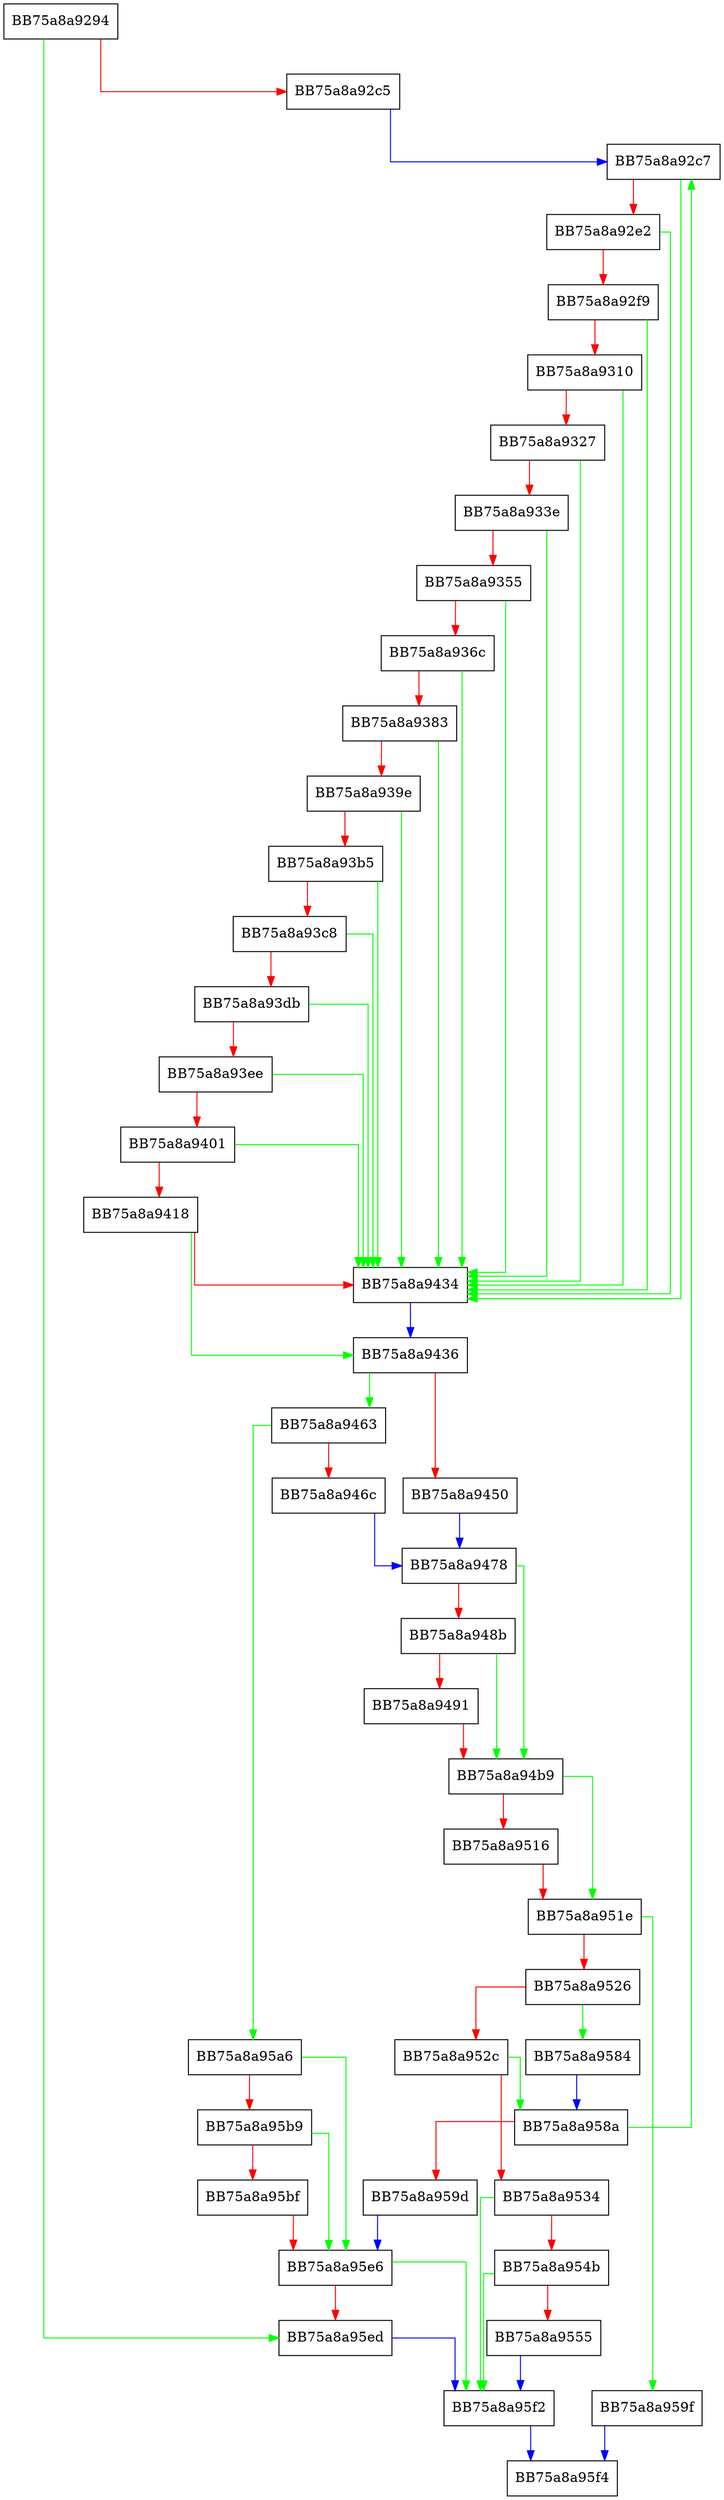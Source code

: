 digraph ResScanForCurrentUser {
  node [shape="box"];
  graph [splines=ortho];
  BB75a8a9294 -> BB75a8a95ed [color="green"];
  BB75a8a9294 -> BB75a8a92c5 [color="red"];
  BB75a8a92c5 -> BB75a8a92c7 [color="blue"];
  BB75a8a92c7 -> BB75a8a9434 [color="green"];
  BB75a8a92c7 -> BB75a8a92e2 [color="red"];
  BB75a8a92e2 -> BB75a8a9434 [color="green"];
  BB75a8a92e2 -> BB75a8a92f9 [color="red"];
  BB75a8a92f9 -> BB75a8a9434 [color="green"];
  BB75a8a92f9 -> BB75a8a9310 [color="red"];
  BB75a8a9310 -> BB75a8a9434 [color="green"];
  BB75a8a9310 -> BB75a8a9327 [color="red"];
  BB75a8a9327 -> BB75a8a9434 [color="green"];
  BB75a8a9327 -> BB75a8a933e [color="red"];
  BB75a8a933e -> BB75a8a9434 [color="green"];
  BB75a8a933e -> BB75a8a9355 [color="red"];
  BB75a8a9355 -> BB75a8a9434 [color="green"];
  BB75a8a9355 -> BB75a8a936c [color="red"];
  BB75a8a936c -> BB75a8a9434 [color="green"];
  BB75a8a936c -> BB75a8a9383 [color="red"];
  BB75a8a9383 -> BB75a8a9434 [color="green"];
  BB75a8a9383 -> BB75a8a939e [color="red"];
  BB75a8a939e -> BB75a8a9434 [color="green"];
  BB75a8a939e -> BB75a8a93b5 [color="red"];
  BB75a8a93b5 -> BB75a8a9434 [color="green"];
  BB75a8a93b5 -> BB75a8a93c8 [color="red"];
  BB75a8a93c8 -> BB75a8a9434 [color="green"];
  BB75a8a93c8 -> BB75a8a93db [color="red"];
  BB75a8a93db -> BB75a8a9434 [color="green"];
  BB75a8a93db -> BB75a8a93ee [color="red"];
  BB75a8a93ee -> BB75a8a9434 [color="green"];
  BB75a8a93ee -> BB75a8a9401 [color="red"];
  BB75a8a9401 -> BB75a8a9434 [color="green"];
  BB75a8a9401 -> BB75a8a9418 [color="red"];
  BB75a8a9418 -> BB75a8a9436 [color="green"];
  BB75a8a9418 -> BB75a8a9434 [color="red"];
  BB75a8a9434 -> BB75a8a9436 [color="blue"];
  BB75a8a9436 -> BB75a8a9463 [color="green"];
  BB75a8a9436 -> BB75a8a9450 [color="red"];
  BB75a8a9450 -> BB75a8a9478 [color="blue"];
  BB75a8a9463 -> BB75a8a95a6 [color="green"];
  BB75a8a9463 -> BB75a8a946c [color="red"];
  BB75a8a946c -> BB75a8a9478 [color="blue"];
  BB75a8a9478 -> BB75a8a94b9 [color="green"];
  BB75a8a9478 -> BB75a8a948b [color="red"];
  BB75a8a948b -> BB75a8a94b9 [color="green"];
  BB75a8a948b -> BB75a8a9491 [color="red"];
  BB75a8a9491 -> BB75a8a94b9 [color="red"];
  BB75a8a94b9 -> BB75a8a951e [color="green"];
  BB75a8a94b9 -> BB75a8a9516 [color="red"];
  BB75a8a9516 -> BB75a8a951e [color="red"];
  BB75a8a951e -> BB75a8a959f [color="green"];
  BB75a8a951e -> BB75a8a9526 [color="red"];
  BB75a8a9526 -> BB75a8a9584 [color="green"];
  BB75a8a9526 -> BB75a8a952c [color="red"];
  BB75a8a952c -> BB75a8a958a [color="green"];
  BB75a8a952c -> BB75a8a9534 [color="red"];
  BB75a8a9534 -> BB75a8a95f2 [color="green"];
  BB75a8a9534 -> BB75a8a954b [color="red"];
  BB75a8a954b -> BB75a8a95f2 [color="green"];
  BB75a8a954b -> BB75a8a9555 [color="red"];
  BB75a8a9555 -> BB75a8a95f2 [color="blue"];
  BB75a8a9584 -> BB75a8a958a [color="blue"];
  BB75a8a958a -> BB75a8a92c7 [color="green"];
  BB75a8a958a -> BB75a8a959d [color="red"];
  BB75a8a959d -> BB75a8a95e6 [color="blue"];
  BB75a8a959f -> BB75a8a95f4 [color="blue"];
  BB75a8a95a6 -> BB75a8a95e6 [color="green"];
  BB75a8a95a6 -> BB75a8a95b9 [color="red"];
  BB75a8a95b9 -> BB75a8a95e6 [color="green"];
  BB75a8a95b9 -> BB75a8a95bf [color="red"];
  BB75a8a95bf -> BB75a8a95e6 [color="red"];
  BB75a8a95e6 -> BB75a8a95f2 [color="green"];
  BB75a8a95e6 -> BB75a8a95ed [color="red"];
  BB75a8a95ed -> BB75a8a95f2 [color="blue"];
  BB75a8a95f2 -> BB75a8a95f4 [color="blue"];
}